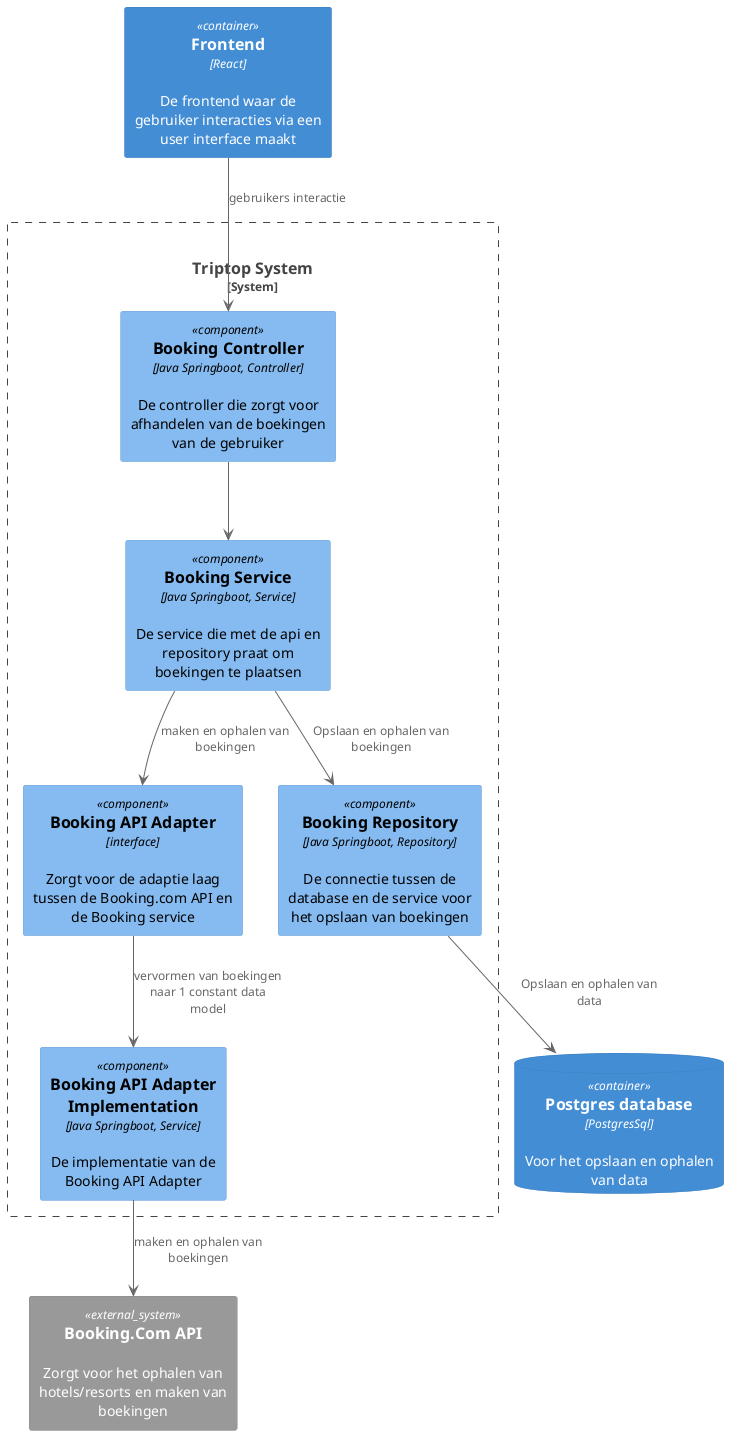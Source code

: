 @startuml
!include <C4/C4>
!include <C4/C4_Context>
!include <C4/C4_Container>
!include <C4/C4_Component>

' gekozen ontwerpvraag:
' Hoe zorg je ervoor dat je bij een wijziging in de datastructuur van een externe service niet de hele applicatie hoeft aan te passen?

Container(website, "Frontend", "React", "De frontend waar de gebruiker interacties via een user interface maakt")

System_Boundary(triptop, "Triptop System") {
    Component(bookingC, "Booking Controller", "Java Springboot, Controller", "De controller die zorgt voor afhandelen van de boekingen van de gebruiker")
    Component(bookingS, "Booking Service", "Java Springboot, Service", "De service die met de api en repository praat om boekingen te plaatsen")
    Component(bookingSA, "Booking API Adapter", "interface", "Zorgt voor de adaptie laag tussen de Booking.com API en de Booking service")
    Component(bookingSAImpl, "Booking API Adapter Implementation", "Java Springboot, Service", "De implementatie van de Booking API Adapter")
    Component(bookingR, "Booking Repository", "Java Springboot, Repository", "De connectie tussen de database en de service voor het opslaan van boekingen")
}

ContainerDb(database, "Postgres database", "PostgresSql", "Voor het opslaan en ophalen van data")

System_Ext(bookingApi, "Booking.Com API", "Zorgt voor het ophalen van hotels/resorts en maken van boekingen")

website --> bookingC : "gebruikers interactie"
bookingC --> bookingS : ""
bookingS --> bookingSA : "maken en ophalen van boekingen"
bookingSA --> bookingSAImpl : "vervormen van boekingen naar 1 constant data model"
bookingSAImpl --> bookingApi : "maken en ophalen van boekingen"
bookingS --> bookingR : "Opslaan en ophalen van boekingen"
bookingR --> database : "Opslaan en ophalen van data"

@enduml